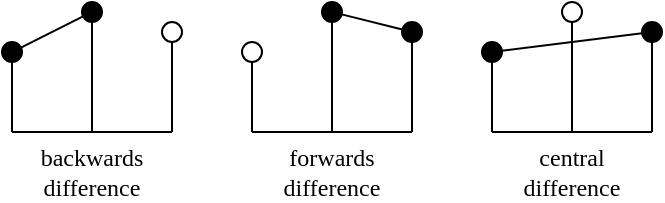 <mxfile version="11.1.4" type="device"><diagram id="FRUMplBWisFzUIlSfhVG" name="Page-1"><mxGraphModel dx="1303" dy="752" grid="1" gridSize="10" guides="1" tooltips="1" connect="1" arrows="1" fold="1" page="1" pageScale="1" pageWidth="1169" pageHeight="827" math="0" shadow="0"><root><mxCell id="0"/><mxCell id="1" parent="0"/><mxCell id="jQr7jzFdaSJtgVa2ApqW-39" value="" style="group" vertex="1" connectable="0" parent="1"><mxGeometry x="315" y="215" width="90" height="65" as="geometry"/></mxCell><mxCell id="jQr7jzFdaSJtgVa2ApqW-23" value="" style="ellipse;whiteSpace=wrap;html=1;aspect=fixed;strokeColor=#000000;fillColor=#000000;" vertex="1" parent="jQr7jzFdaSJtgVa2ApqW-39"><mxGeometry y="20" width="10" height="10" as="geometry"/></mxCell><mxCell id="jQr7jzFdaSJtgVa2ApqW-24" value="" style="ellipse;whiteSpace=wrap;html=1;aspect=fixed;strokeColor=#000000;fillColor=#000000;" vertex="1" parent="jQr7jzFdaSJtgVa2ApqW-39"><mxGeometry x="40" width="10" height="10" as="geometry"/></mxCell><mxCell id="jQr7jzFdaSJtgVa2ApqW-25" value="" style="ellipse;whiteSpace=wrap;html=1;aspect=fixed;strokeColor=#000000;fillColor=none;" vertex="1" parent="jQr7jzFdaSJtgVa2ApqW-39"><mxGeometry x="80" y="10" width="10" height="10" as="geometry"/></mxCell><mxCell id="jQr7jzFdaSJtgVa2ApqW-26" value="" style="endArrow=none;html=1;" edge="1" parent="jQr7jzFdaSJtgVa2ApqW-39" target="jQr7jzFdaSJtgVa2ApqW-23"><mxGeometry width="50" height="50" relative="1" as="geometry"><mxPoint x="5" y="65" as="sourcePoint"/><mxPoint x="55" y="55" as="targetPoint"/></mxGeometry></mxCell><mxCell id="jQr7jzFdaSJtgVa2ApqW-27" value="" style="endArrow=none;html=1;entryX=0.5;entryY=1;entryDx=0;entryDy=0;" edge="1" parent="jQr7jzFdaSJtgVa2ApqW-39" target="jQr7jzFdaSJtgVa2ApqW-24"><mxGeometry width="50" height="50" relative="1" as="geometry"><mxPoint x="45" y="65" as="sourcePoint"/><mxPoint x="45" y="30" as="targetPoint"/></mxGeometry></mxCell><mxCell id="jQr7jzFdaSJtgVa2ApqW-28" value="" style="endArrow=none;html=1;entryX=0.5;entryY=1;entryDx=0;entryDy=0;" edge="1" parent="jQr7jzFdaSJtgVa2ApqW-39" target="jQr7jzFdaSJtgVa2ApqW-25"><mxGeometry width="50" height="50" relative="1" as="geometry"><mxPoint x="85" y="65" as="sourcePoint"/><mxPoint x="85" y="25" as="targetPoint"/></mxGeometry></mxCell><mxCell id="jQr7jzFdaSJtgVa2ApqW-29" value="" style="endArrow=none;html=1;" edge="1" parent="jQr7jzFdaSJtgVa2ApqW-39"><mxGeometry width="50" height="50" relative="1" as="geometry"><mxPoint x="5" y="65" as="sourcePoint"/><mxPoint x="85" y="65" as="targetPoint"/></mxGeometry></mxCell><mxCell id="jQr7jzFdaSJtgVa2ApqW-30" value="" style="endArrow=none;html=1;" edge="1" parent="jQr7jzFdaSJtgVa2ApqW-39" source="jQr7jzFdaSJtgVa2ApqW-23" target="jQr7jzFdaSJtgVa2ApqW-24"><mxGeometry width="50" height="50" relative="1" as="geometry"><mxPoint x="5" y="135" as="sourcePoint"/><mxPoint x="55" y="85" as="targetPoint"/></mxGeometry></mxCell><mxCell id="jQr7jzFdaSJtgVa2ApqW-41" value="" style="ellipse;whiteSpace=wrap;html=1;aspect=fixed;strokeColor=#000000;fillColor=none;" vertex="1" parent="1"><mxGeometry x="435" y="235" width="10" height="10" as="geometry"/></mxCell><mxCell id="jQr7jzFdaSJtgVa2ApqW-42" value="" style="ellipse;whiteSpace=wrap;html=1;aspect=fixed;strokeColor=#000000;fillColor=#000000;" vertex="1" parent="1"><mxGeometry x="475" y="215" width="10" height="10" as="geometry"/></mxCell><mxCell id="jQr7jzFdaSJtgVa2ApqW-43" value="" style="ellipse;whiteSpace=wrap;html=1;aspect=fixed;strokeColor=#000000;fillColor=#000000;" vertex="1" parent="1"><mxGeometry x="515" y="225" width="10" height="10" as="geometry"/></mxCell><mxCell id="jQr7jzFdaSJtgVa2ApqW-50" value="" style="ellipse;whiteSpace=wrap;html=1;aspect=fixed;strokeColor=#000000;fillColor=#000000;" vertex="1" parent="1"><mxGeometry x="555" y="235" width="10" height="10" as="geometry"/></mxCell><mxCell id="jQr7jzFdaSJtgVa2ApqW-51" value="" style="ellipse;whiteSpace=wrap;html=1;aspect=fixed;strokeColor=#000000;fillColor=none;" vertex="1" parent="1"><mxGeometry x="595" y="215" width="10" height="10" as="geometry"/></mxCell><mxCell id="jQr7jzFdaSJtgVa2ApqW-52" value="" style="ellipse;whiteSpace=wrap;html=1;aspect=fixed;strokeColor=#000000;fillColor=#000000;" vertex="1" parent="1"><mxGeometry x="635" y="225" width="10" height="10" as="geometry"/></mxCell><mxCell id="jQr7jzFdaSJtgVa2ApqW-53" value="" style="endArrow=none;html=1;" edge="1" parent="1" target="jQr7jzFdaSJtgVa2ApqW-50"><mxGeometry width="50" height="50" relative="1" as="geometry"><mxPoint x="560" y="280" as="sourcePoint"/><mxPoint x="610" y="270" as="targetPoint"/></mxGeometry></mxCell><mxCell id="jQr7jzFdaSJtgVa2ApqW-55" value="" style="endArrow=none;html=1;entryX=0.5;entryY=1;entryDx=0;entryDy=0;" edge="1" parent="1" target="jQr7jzFdaSJtgVa2ApqW-52"><mxGeometry width="50" height="50" relative="1" as="geometry"><mxPoint x="640" y="280" as="sourcePoint"/><mxPoint x="639" y="240" as="targetPoint"/></mxGeometry></mxCell><mxCell id="jQr7jzFdaSJtgVa2ApqW-56" value="" style="endArrow=none;html=1;" edge="1" parent="1"><mxGeometry width="50" height="50" relative="1" as="geometry"><mxPoint x="560" y="280" as="sourcePoint"/><mxPoint x="640" y="280" as="targetPoint"/></mxGeometry></mxCell><mxCell id="jQr7jzFdaSJtgVa2ApqW-58" value="" style="endArrow=none;html=1;entryX=0.5;entryY=1;entryDx=0;entryDy=0;" edge="1" parent="1" target="jQr7jzFdaSJtgVa2ApqW-41"><mxGeometry width="50" height="50" relative="1" as="geometry"><mxPoint x="440" y="280" as="sourcePoint"/><mxPoint x="430" y="300" as="targetPoint"/></mxGeometry></mxCell><mxCell id="jQr7jzFdaSJtgVa2ApqW-59" value="" style="endArrow=none;html=1;entryX=0.5;entryY=1;entryDx=0;entryDy=0;" edge="1" parent="1" target="jQr7jzFdaSJtgVa2ApqW-42"><mxGeometry width="50" height="50" relative="1" as="geometry"><mxPoint x="480" y="280" as="sourcePoint"/><mxPoint x="480" y="245" as="targetPoint"/></mxGeometry></mxCell><mxCell id="jQr7jzFdaSJtgVa2ApqW-60" value="" style="endArrow=none;html=1;entryX=0.5;entryY=1;entryDx=0;entryDy=0;" edge="1" parent="1" target="jQr7jzFdaSJtgVa2ApqW-43"><mxGeometry width="50" height="50" relative="1" as="geometry"><mxPoint x="520" y="280" as="sourcePoint"/><mxPoint x="520" y="245" as="targetPoint"/></mxGeometry></mxCell><mxCell id="jQr7jzFdaSJtgVa2ApqW-61" value="" style="endArrow=none;html=1;" edge="1" parent="1"><mxGeometry width="50" height="50" relative="1" as="geometry"><mxPoint x="440" y="280" as="sourcePoint"/><mxPoint x="520" y="280" as="targetPoint"/></mxGeometry></mxCell><mxCell id="jQr7jzFdaSJtgVa2ApqW-62" value="" style="endArrow=none;html=1;" edge="1" parent="1" source="jQr7jzFdaSJtgVa2ApqW-42" target="jQr7jzFdaSJtgVa2ApqW-43"><mxGeometry width="50" height="50" relative="1" as="geometry"><mxPoint x="490" y="210" as="sourcePoint"/><mxPoint x="520" y="200" as="targetPoint"/></mxGeometry></mxCell><mxCell id="jQr7jzFdaSJtgVa2ApqW-63" value="" style="endArrow=none;html=1;" edge="1" parent="1" target="jQr7jzFdaSJtgVa2ApqW-51"><mxGeometry width="50" height="50" relative="1" as="geometry"><mxPoint x="600" y="280" as="sourcePoint"/><mxPoint x="600" y="250" as="targetPoint"/></mxGeometry></mxCell><mxCell id="jQr7jzFdaSJtgVa2ApqW-64" value="" style="endArrow=none;html=1;" edge="1" parent="1" source="jQr7jzFdaSJtgVa2ApqW-50" target="jQr7jzFdaSJtgVa2ApqW-52"><mxGeometry width="50" height="50" relative="1" as="geometry"><mxPoint x="570" y="240" as="sourcePoint"/><mxPoint x="660" y="230" as="targetPoint"/></mxGeometry></mxCell><mxCell id="jQr7jzFdaSJtgVa2ApqW-65" value="&lt;div&gt;backwards&lt;/div&gt;&lt;div&gt; difference&lt;/div&gt;" style="text;html=1;strokeColor=none;fillColor=none;align=center;verticalAlign=middle;whiteSpace=wrap;rounded=0;fontFamily=Times New Roman;" vertex="1" parent="1"><mxGeometry x="340" y="290" width="40" height="20" as="geometry"/></mxCell><mxCell id="jQr7jzFdaSJtgVa2ApqW-66" value="forwards difference" style="text;html=1;strokeColor=none;fillColor=none;align=center;verticalAlign=middle;whiteSpace=wrap;rounded=0;fontFamily=Times New Roman;" vertex="1" parent="1"><mxGeometry x="460" y="290" width="40" height="20" as="geometry"/></mxCell><mxCell id="jQr7jzFdaSJtgVa2ApqW-67" value="&lt;div&gt;central difference&lt;/div&gt;" style="text;html=1;strokeColor=none;fillColor=none;align=center;verticalAlign=middle;whiteSpace=wrap;rounded=0;fontFamily=Times New Roman;" vertex="1" parent="1"><mxGeometry x="580" y="290" width="40" height="20" as="geometry"/></mxCell></root></mxGraphModel></diagram></mxfile>